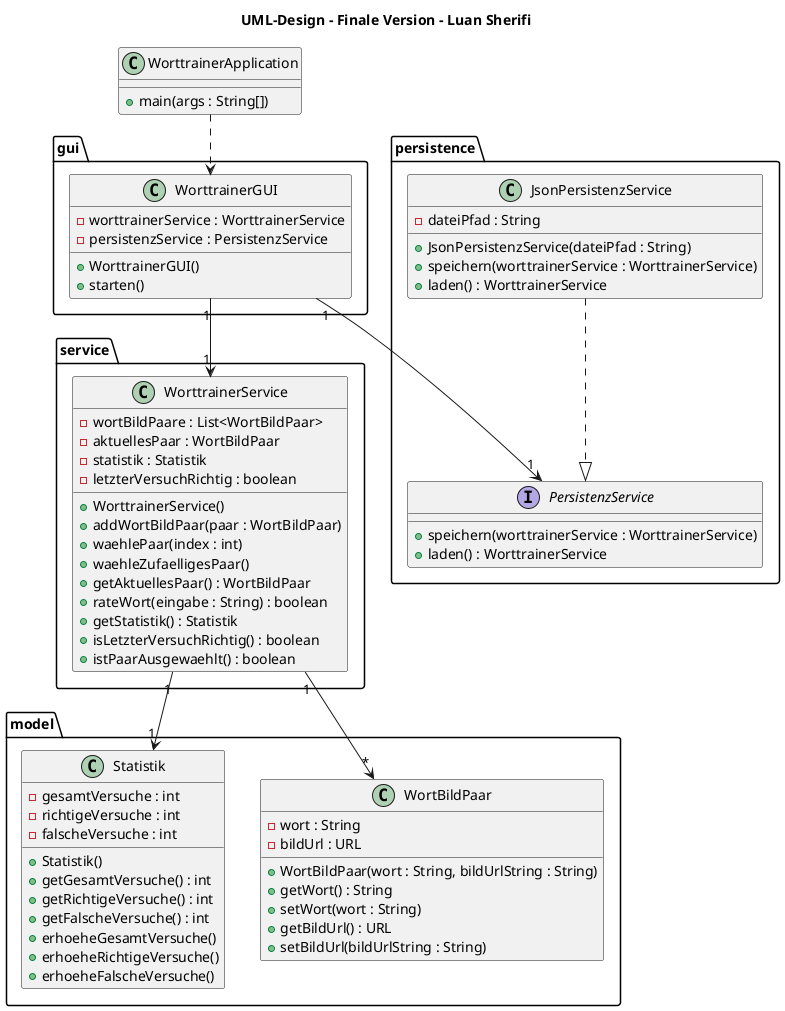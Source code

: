 @startuml
title UML-Design - Finale Version - Luan Sherifi

package "model" {
    class WortBildPaar {
        - wort : String
        - bildUrl : URL
        + WortBildPaar(wort : String, bildUrlString : String)
        + getWort() : String
        + setWort(wort : String)
        + getBildUrl() : URL
        + setBildUrl(bildUrlString : String)
    }

    class Statistik {
        - gesamtVersuche : int
        - richtigeVersuche : int
        - falscheVersuche : int
        + Statistik()
        + getGesamtVersuche() : int
        + getRichtigeVersuche() : int
        + getFalscheVersuche() : int
        + erhoeheGesamtVersuche()
        + erhoeheRichtigeVersuche()
        + erhoeheFalscheVersuche()
    }
}

package "service" {
    class WorttrainerService {
        - wortBildPaare : List<WortBildPaar>
        - aktuellesPaar : WortBildPaar
        - statistik : Statistik
        - letzterVersuchRichtig : boolean
        + WorttrainerService()
        + addWortBildPaar(paar : WortBildPaar)
        + waehlePaar(index : int)
        + waehleZufaelligesPaar()
        + getAktuellesPaar() : WortBildPaar
        + rateWort(eingabe : String) : boolean
        + getStatistik() : Statistik
        + isLetzterVersuchRichtig() : boolean
        + istPaarAusgewaehlt() : boolean
    }
}

package "persistence" {
    interface PersistenzService {
        + speichern(worttrainerService : WorttrainerService)
        + laden() : WorttrainerService
    }

    class JsonPersistenzService {
        - dateiPfad : String
        + JsonPersistenzService(dateiPfad : String)
        + speichern(worttrainerService : WorttrainerService)
        + laden() : WorttrainerService
    }

    JsonPersistenzService ..|> PersistenzService
}

package "gui" {
    class WorttrainerGUI {
        - worttrainerService : WorttrainerService
        - persistenzService : PersistenzService
        + WorttrainerGUI()
        + starten()
    }
}

class WorttrainerApplication {
    + main(args : String[])
}

' Beziehungen
WorttrainerService "1" --> "*" WortBildPaar
WorttrainerService "1" --> "1" Statistik

WorttrainerGUI "1" --> "1" WorttrainerService
WorttrainerGUI "1" --> "1" PersistenzService

WorttrainerApplication ..> WorttrainerGUI

@enduml

